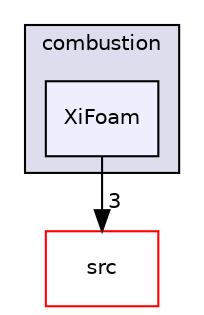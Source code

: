 digraph "applications/solvers/combustion/XiFoam" {
  bgcolor=transparent;
  compound=true
  node [ fontsize="10", fontname="Helvetica"];
  edge [ labelfontsize="10", labelfontname="Helvetica"];
  subgraph clusterdir_88c1d5d59a4178ad3afaab9cf233cb5e {
    graph [ bgcolor="#ddddee", pencolor="black", label="combustion" fontname="Helvetica", fontsize="10", URL="dir_88c1d5d59a4178ad3afaab9cf233cb5e.html"]
  dir_7b7ff6f9c8b758fe57960f4103fac593 [shape=box, label="XiFoam", style="filled", fillcolor="#eeeeff", pencolor="black", URL="dir_7b7ff6f9c8b758fe57960f4103fac593.html"];
  }
  dir_68267d1309a1af8e8297ef4c3efbcdba [shape=box label="src" color="red" URL="dir_68267d1309a1af8e8297ef4c3efbcdba.html"];
  dir_7b7ff6f9c8b758fe57960f4103fac593->dir_68267d1309a1af8e8297ef4c3efbcdba [headlabel="3", labeldistance=1.5 headhref="dir_000028_000735.html"];
}
